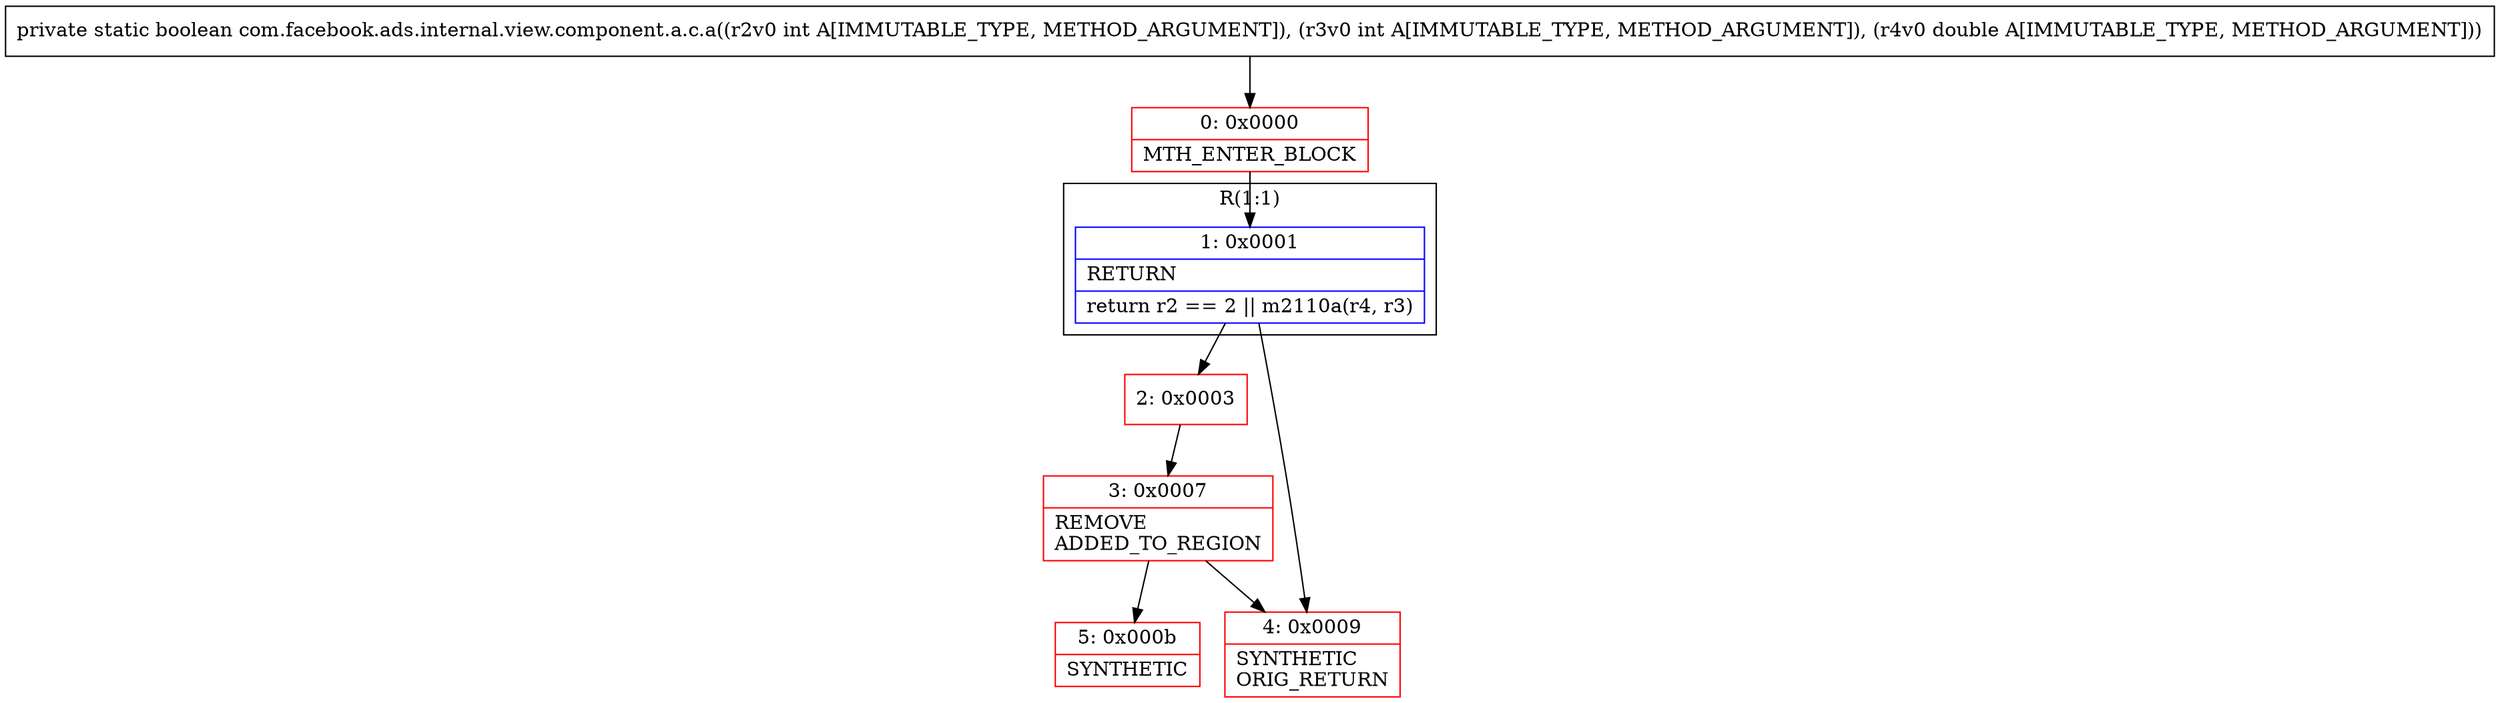 digraph "CFG forcom.facebook.ads.internal.view.component.a.c.a(IID)Z" {
subgraph cluster_Region_1435674836 {
label = "R(1:1)";
node [shape=record,color=blue];
Node_1 [shape=record,label="{1\:\ 0x0001|RETURN\l|return r2 == 2 \|\| m2110a(r4, r3)\l}"];
}
Node_0 [shape=record,color=red,label="{0\:\ 0x0000|MTH_ENTER_BLOCK\l}"];
Node_2 [shape=record,color=red,label="{2\:\ 0x0003}"];
Node_3 [shape=record,color=red,label="{3\:\ 0x0007|REMOVE\lADDED_TO_REGION\l}"];
Node_4 [shape=record,color=red,label="{4\:\ 0x0009|SYNTHETIC\lORIG_RETURN\l}"];
Node_5 [shape=record,color=red,label="{5\:\ 0x000b|SYNTHETIC\l}"];
MethodNode[shape=record,label="{private static boolean com.facebook.ads.internal.view.component.a.c.a((r2v0 int A[IMMUTABLE_TYPE, METHOD_ARGUMENT]), (r3v0 int A[IMMUTABLE_TYPE, METHOD_ARGUMENT]), (r4v0 double A[IMMUTABLE_TYPE, METHOD_ARGUMENT])) }"];
MethodNode -> Node_0;
Node_1 -> Node_2;
Node_1 -> Node_4;
Node_0 -> Node_1;
Node_2 -> Node_3;
Node_3 -> Node_4;
Node_3 -> Node_5;
}

